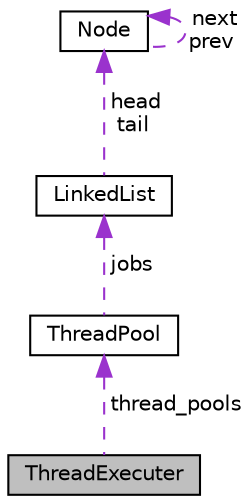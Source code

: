 digraph "ThreadExecuter"
{
 // LATEX_PDF_SIZE
  edge [fontname="Helvetica",fontsize="10",labelfontname="Helvetica",labelfontsize="10"];
  node [fontname="Helvetica",fontsize="10",shape=record];
  Node1 [label="ThreadExecuter",height=0.2,width=0.4,color="black", fillcolor="grey75", style="filled", fontcolor="black",tooltip="Manages the control flow for spawning, locking, and serving jobs from different thread pools."];
  Node2 -> Node1 [dir="back",color="darkorchid3",fontsize="10",style="dashed",label=" thread_pools" ,fontname="Helvetica"];
  Node2 [label="ThreadPool",height=0.2,width=0.4,color="black", fillcolor="white", style="filled",URL="$structThreadPool.html",tooltip="A collection of concuretly runable jobs."];
  Node3 -> Node2 [dir="back",color="darkorchid3",fontsize="10",style="dashed",label=" jobs" ,fontname="Helvetica"];
  Node3 [label="LinkedList",height=0.2,width=0.4,color="black", fillcolor="white", style="filled",URL="$structLinkedList.html",tooltip=" "];
  Node4 -> Node3 [dir="back",color="darkorchid3",fontsize="10",style="dashed",label=" head\ntail" ,fontname="Helvetica"];
  Node4 [label="Node",height=0.2,width=0.4,color="black", fillcolor="white", style="filled",URL="$structNode.html",tooltip=" "];
  Node4 -> Node4 [dir="back",color="darkorchid3",fontsize="10",style="dashed",label=" next\nprev" ,fontname="Helvetica"];
}
